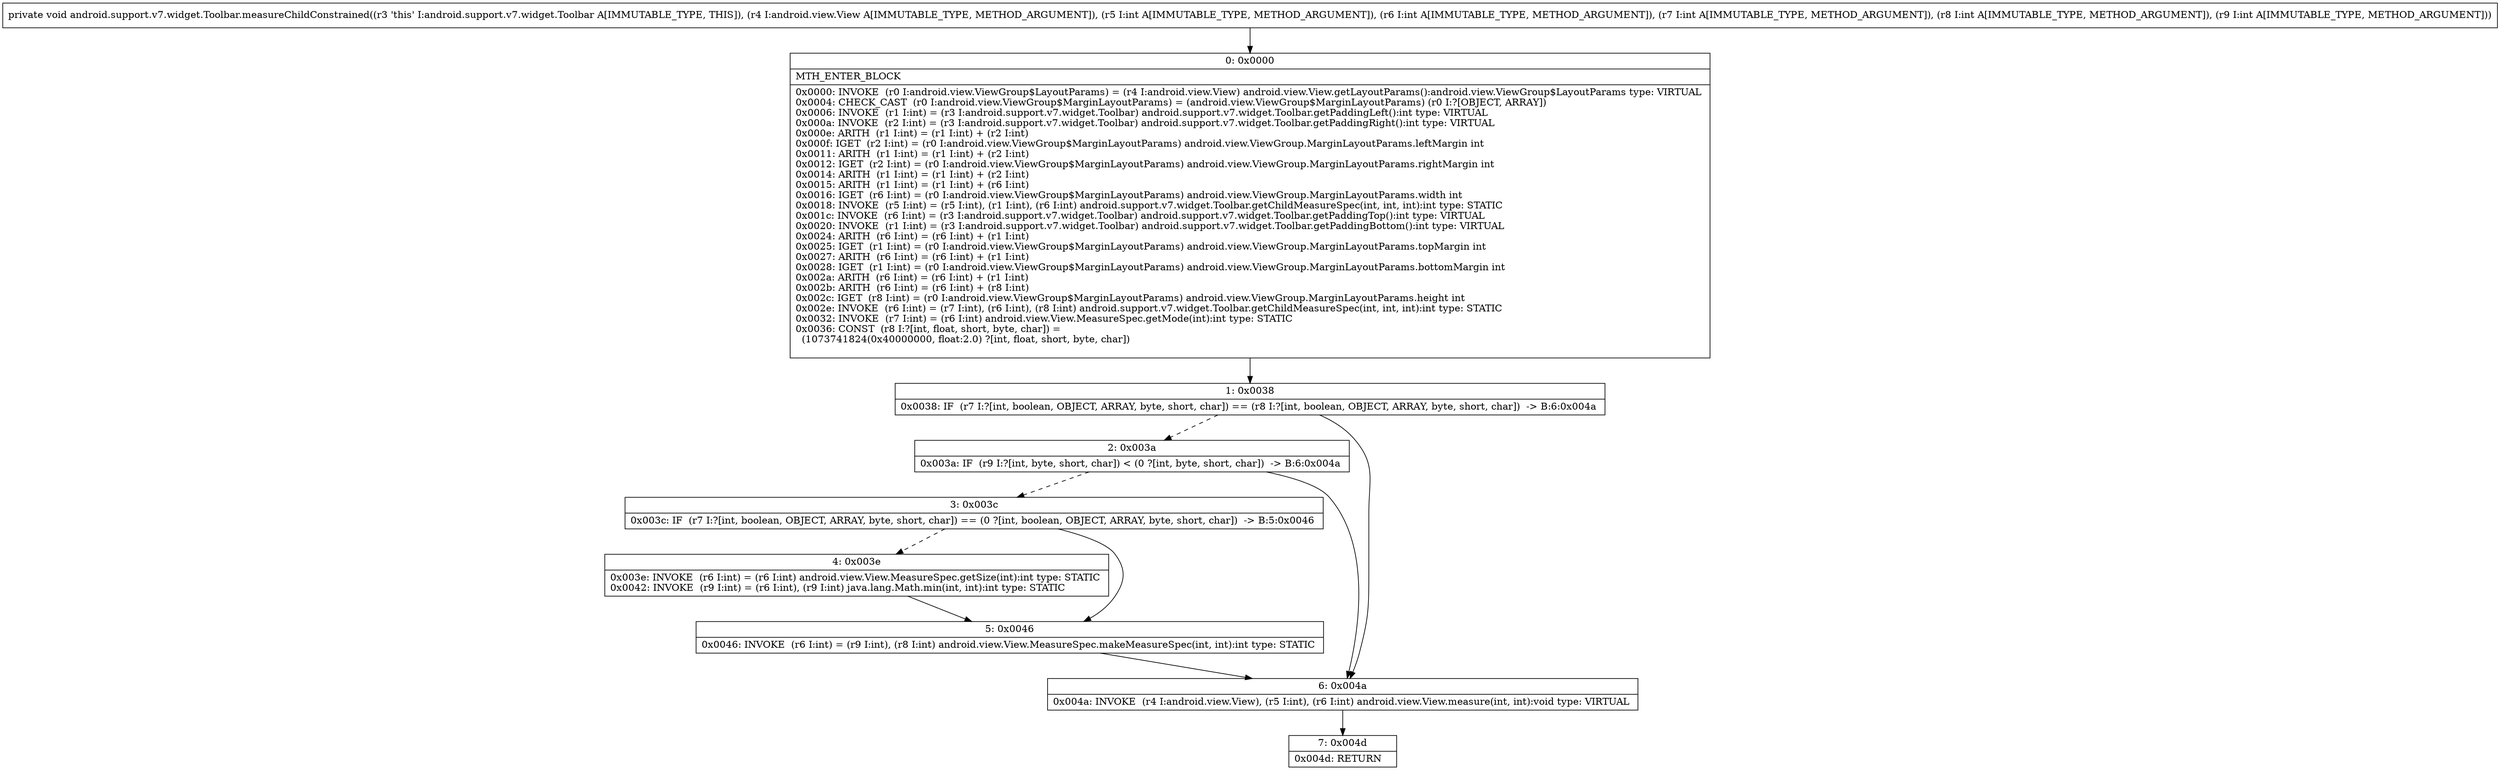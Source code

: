 digraph "CFG forandroid.support.v7.widget.Toolbar.measureChildConstrained(Landroid\/view\/View;IIIII)V" {
Node_0 [shape=record,label="{0\:\ 0x0000|MTH_ENTER_BLOCK\l|0x0000: INVOKE  (r0 I:android.view.ViewGroup$LayoutParams) = (r4 I:android.view.View) android.view.View.getLayoutParams():android.view.ViewGroup$LayoutParams type: VIRTUAL \l0x0004: CHECK_CAST  (r0 I:android.view.ViewGroup$MarginLayoutParams) = (android.view.ViewGroup$MarginLayoutParams) (r0 I:?[OBJECT, ARRAY]) \l0x0006: INVOKE  (r1 I:int) = (r3 I:android.support.v7.widget.Toolbar) android.support.v7.widget.Toolbar.getPaddingLeft():int type: VIRTUAL \l0x000a: INVOKE  (r2 I:int) = (r3 I:android.support.v7.widget.Toolbar) android.support.v7.widget.Toolbar.getPaddingRight():int type: VIRTUAL \l0x000e: ARITH  (r1 I:int) = (r1 I:int) + (r2 I:int) \l0x000f: IGET  (r2 I:int) = (r0 I:android.view.ViewGroup$MarginLayoutParams) android.view.ViewGroup.MarginLayoutParams.leftMargin int \l0x0011: ARITH  (r1 I:int) = (r1 I:int) + (r2 I:int) \l0x0012: IGET  (r2 I:int) = (r0 I:android.view.ViewGroup$MarginLayoutParams) android.view.ViewGroup.MarginLayoutParams.rightMargin int \l0x0014: ARITH  (r1 I:int) = (r1 I:int) + (r2 I:int) \l0x0015: ARITH  (r1 I:int) = (r1 I:int) + (r6 I:int) \l0x0016: IGET  (r6 I:int) = (r0 I:android.view.ViewGroup$MarginLayoutParams) android.view.ViewGroup.MarginLayoutParams.width int \l0x0018: INVOKE  (r5 I:int) = (r5 I:int), (r1 I:int), (r6 I:int) android.support.v7.widget.Toolbar.getChildMeasureSpec(int, int, int):int type: STATIC \l0x001c: INVOKE  (r6 I:int) = (r3 I:android.support.v7.widget.Toolbar) android.support.v7.widget.Toolbar.getPaddingTop():int type: VIRTUAL \l0x0020: INVOKE  (r1 I:int) = (r3 I:android.support.v7.widget.Toolbar) android.support.v7.widget.Toolbar.getPaddingBottom():int type: VIRTUAL \l0x0024: ARITH  (r6 I:int) = (r6 I:int) + (r1 I:int) \l0x0025: IGET  (r1 I:int) = (r0 I:android.view.ViewGroup$MarginLayoutParams) android.view.ViewGroup.MarginLayoutParams.topMargin int \l0x0027: ARITH  (r6 I:int) = (r6 I:int) + (r1 I:int) \l0x0028: IGET  (r1 I:int) = (r0 I:android.view.ViewGroup$MarginLayoutParams) android.view.ViewGroup.MarginLayoutParams.bottomMargin int \l0x002a: ARITH  (r6 I:int) = (r6 I:int) + (r1 I:int) \l0x002b: ARITH  (r6 I:int) = (r6 I:int) + (r8 I:int) \l0x002c: IGET  (r8 I:int) = (r0 I:android.view.ViewGroup$MarginLayoutParams) android.view.ViewGroup.MarginLayoutParams.height int \l0x002e: INVOKE  (r6 I:int) = (r7 I:int), (r6 I:int), (r8 I:int) android.support.v7.widget.Toolbar.getChildMeasureSpec(int, int, int):int type: STATIC \l0x0032: INVOKE  (r7 I:int) = (r6 I:int) android.view.View.MeasureSpec.getMode(int):int type: STATIC \l0x0036: CONST  (r8 I:?[int, float, short, byte, char]) = \l  (1073741824(0x40000000, float:2.0) ?[int, float, short, byte, char])\l \l}"];
Node_1 [shape=record,label="{1\:\ 0x0038|0x0038: IF  (r7 I:?[int, boolean, OBJECT, ARRAY, byte, short, char]) == (r8 I:?[int, boolean, OBJECT, ARRAY, byte, short, char])  \-\> B:6:0x004a \l}"];
Node_2 [shape=record,label="{2\:\ 0x003a|0x003a: IF  (r9 I:?[int, byte, short, char]) \< (0 ?[int, byte, short, char])  \-\> B:6:0x004a \l}"];
Node_3 [shape=record,label="{3\:\ 0x003c|0x003c: IF  (r7 I:?[int, boolean, OBJECT, ARRAY, byte, short, char]) == (0 ?[int, boolean, OBJECT, ARRAY, byte, short, char])  \-\> B:5:0x0046 \l}"];
Node_4 [shape=record,label="{4\:\ 0x003e|0x003e: INVOKE  (r6 I:int) = (r6 I:int) android.view.View.MeasureSpec.getSize(int):int type: STATIC \l0x0042: INVOKE  (r9 I:int) = (r6 I:int), (r9 I:int) java.lang.Math.min(int, int):int type: STATIC \l}"];
Node_5 [shape=record,label="{5\:\ 0x0046|0x0046: INVOKE  (r6 I:int) = (r9 I:int), (r8 I:int) android.view.View.MeasureSpec.makeMeasureSpec(int, int):int type: STATIC \l}"];
Node_6 [shape=record,label="{6\:\ 0x004a|0x004a: INVOKE  (r4 I:android.view.View), (r5 I:int), (r6 I:int) android.view.View.measure(int, int):void type: VIRTUAL \l}"];
Node_7 [shape=record,label="{7\:\ 0x004d|0x004d: RETURN   \l}"];
MethodNode[shape=record,label="{private void android.support.v7.widget.Toolbar.measureChildConstrained((r3 'this' I:android.support.v7.widget.Toolbar A[IMMUTABLE_TYPE, THIS]), (r4 I:android.view.View A[IMMUTABLE_TYPE, METHOD_ARGUMENT]), (r5 I:int A[IMMUTABLE_TYPE, METHOD_ARGUMENT]), (r6 I:int A[IMMUTABLE_TYPE, METHOD_ARGUMENT]), (r7 I:int A[IMMUTABLE_TYPE, METHOD_ARGUMENT]), (r8 I:int A[IMMUTABLE_TYPE, METHOD_ARGUMENT]), (r9 I:int A[IMMUTABLE_TYPE, METHOD_ARGUMENT])) }"];
MethodNode -> Node_0;
Node_0 -> Node_1;
Node_1 -> Node_2[style=dashed];
Node_1 -> Node_6;
Node_2 -> Node_3[style=dashed];
Node_2 -> Node_6;
Node_3 -> Node_4[style=dashed];
Node_3 -> Node_5;
Node_4 -> Node_5;
Node_5 -> Node_6;
Node_6 -> Node_7;
}

